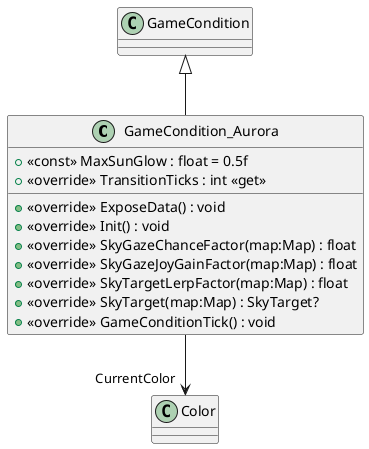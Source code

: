 @startuml
class GameCondition_Aurora {
    + <<const>> MaxSunGlow : float = 0.5f
    + <<override>> TransitionTicks : int <<get>>
    + <<override>> ExposeData() : void
    + <<override>> Init() : void
    + <<override>> SkyGazeChanceFactor(map:Map) : float
    + <<override>> SkyGazeJoyGainFactor(map:Map) : float
    + <<override>> SkyTargetLerpFactor(map:Map) : float
    + <<override>> SkyTarget(map:Map) : SkyTarget?
    + <<override>> GameConditionTick() : void
}
GameCondition <|-- GameCondition_Aurora
GameCondition_Aurora --> "CurrentColor" Color
@enduml
